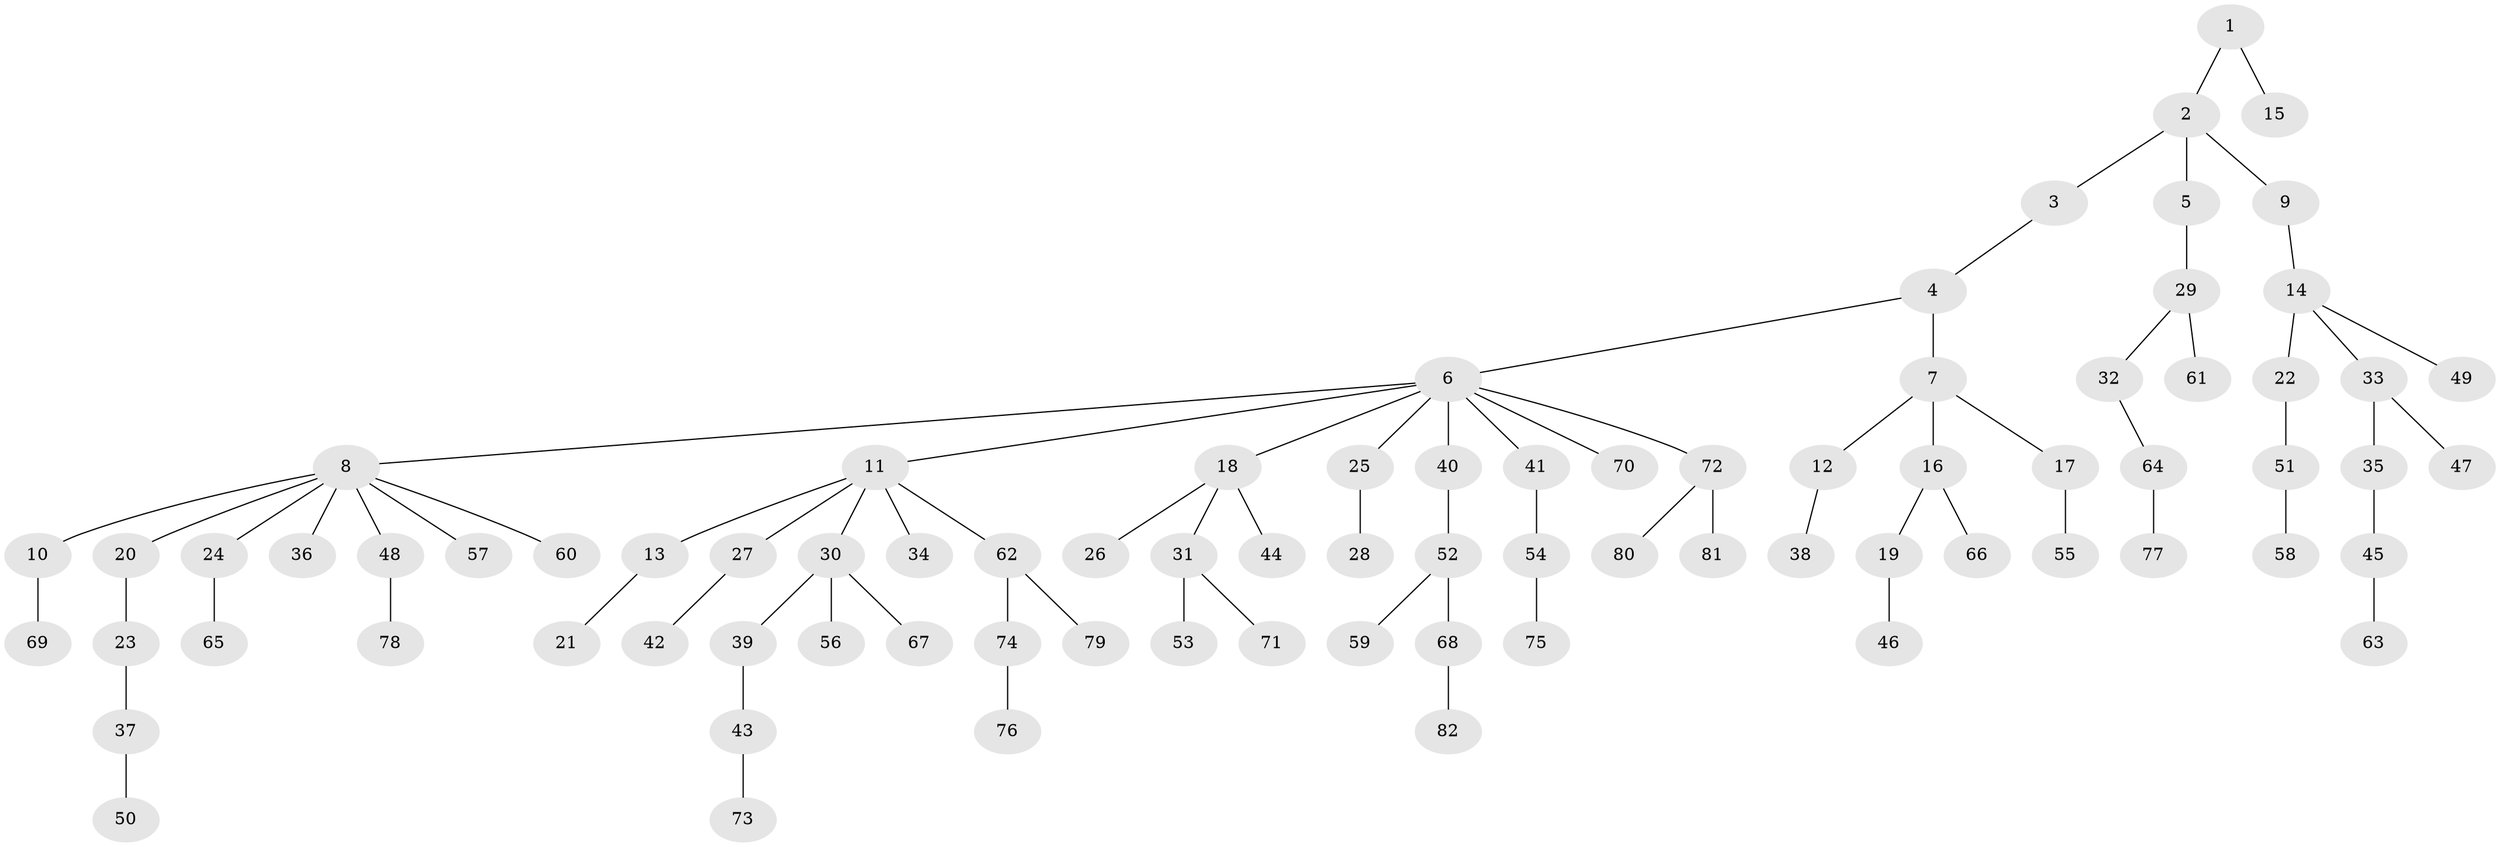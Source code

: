 // Generated by graph-tools (version 1.1) at 2025/15/03/09/25 04:15:31]
// undirected, 82 vertices, 81 edges
graph export_dot {
graph [start="1"]
  node [color=gray90,style=filled];
  1;
  2;
  3;
  4;
  5;
  6;
  7;
  8;
  9;
  10;
  11;
  12;
  13;
  14;
  15;
  16;
  17;
  18;
  19;
  20;
  21;
  22;
  23;
  24;
  25;
  26;
  27;
  28;
  29;
  30;
  31;
  32;
  33;
  34;
  35;
  36;
  37;
  38;
  39;
  40;
  41;
  42;
  43;
  44;
  45;
  46;
  47;
  48;
  49;
  50;
  51;
  52;
  53;
  54;
  55;
  56;
  57;
  58;
  59;
  60;
  61;
  62;
  63;
  64;
  65;
  66;
  67;
  68;
  69;
  70;
  71;
  72;
  73;
  74;
  75;
  76;
  77;
  78;
  79;
  80;
  81;
  82;
  1 -- 2;
  1 -- 15;
  2 -- 3;
  2 -- 5;
  2 -- 9;
  3 -- 4;
  4 -- 6;
  4 -- 7;
  5 -- 29;
  6 -- 8;
  6 -- 11;
  6 -- 18;
  6 -- 25;
  6 -- 40;
  6 -- 41;
  6 -- 70;
  6 -- 72;
  7 -- 12;
  7 -- 16;
  7 -- 17;
  8 -- 10;
  8 -- 20;
  8 -- 24;
  8 -- 36;
  8 -- 48;
  8 -- 57;
  8 -- 60;
  9 -- 14;
  10 -- 69;
  11 -- 13;
  11 -- 27;
  11 -- 30;
  11 -- 34;
  11 -- 62;
  12 -- 38;
  13 -- 21;
  14 -- 22;
  14 -- 33;
  14 -- 49;
  16 -- 19;
  16 -- 66;
  17 -- 55;
  18 -- 26;
  18 -- 31;
  18 -- 44;
  19 -- 46;
  20 -- 23;
  22 -- 51;
  23 -- 37;
  24 -- 65;
  25 -- 28;
  27 -- 42;
  29 -- 32;
  29 -- 61;
  30 -- 39;
  30 -- 56;
  30 -- 67;
  31 -- 53;
  31 -- 71;
  32 -- 64;
  33 -- 35;
  33 -- 47;
  35 -- 45;
  37 -- 50;
  39 -- 43;
  40 -- 52;
  41 -- 54;
  43 -- 73;
  45 -- 63;
  48 -- 78;
  51 -- 58;
  52 -- 59;
  52 -- 68;
  54 -- 75;
  62 -- 74;
  62 -- 79;
  64 -- 77;
  68 -- 82;
  72 -- 80;
  72 -- 81;
  74 -- 76;
}
